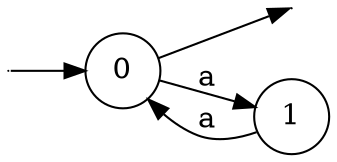 digraph
{
  vcsn_context = "lal_char(a)_b"
  rankdir = LR
  {
    node [shape = point, width = 0]
    I0
    F0
  }
  {
    node [shape = circle]
    0
    1
  }
  I0 -> 0
  0 -> F0
  0 -> 1 [label = "a"]
  1 -> 0 [label = "a"]
}

